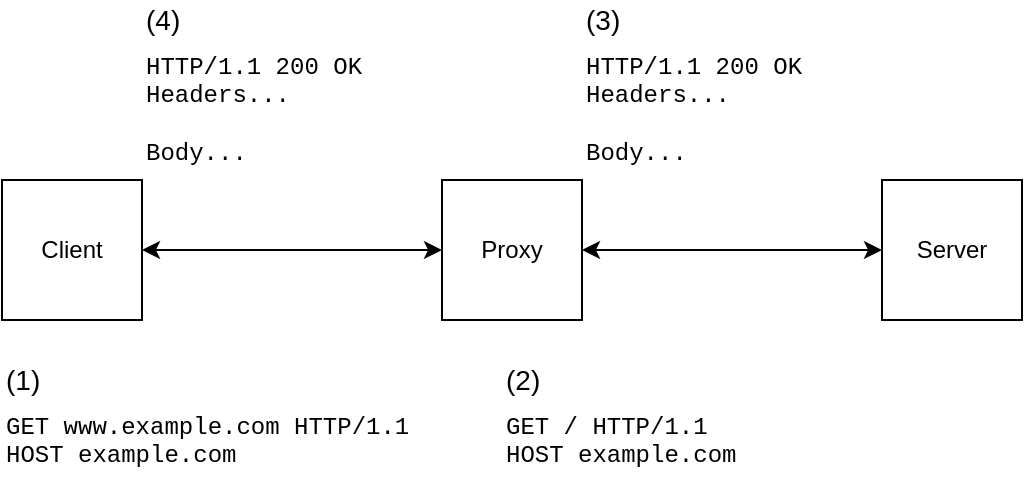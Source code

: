 <mxfile version="14.1.8" type="device"><diagram id="eCAfobISBCX00iorMit7" name="ページ1"><mxGraphModel dx="840" dy="1663" grid="1" gridSize="10" guides="1" tooltips="1" connect="1" arrows="1" fold="1" page="1" pageScale="1" pageWidth="827" pageHeight="1169" math="0" shadow="0"><root><mxCell id="0"/><mxCell id="1" parent="0"/><mxCell id="AkZaL0mE2008linBluCq-2" value="Proxy" style="rounded=0;whiteSpace=wrap;html=1;" vertex="1" parent="1"><mxGeometry x="220" y="400" width="70" height="70" as="geometry"/></mxCell><mxCell id="AkZaL0mE2008linBluCq-3" value="Server" style="rounded=0;whiteSpace=wrap;html=1;" vertex="1" parent="1"><mxGeometry x="440" y="400" width="70" height="70" as="geometry"/></mxCell><mxCell id="AkZaL0mE2008linBluCq-5" value="" style="endArrow=classic;startArrow=classic;html=1;entryX=0;entryY=0.5;entryDx=0;entryDy=0;exitX=1;exitY=0.5;exitDx=0;exitDy=0;" edge="1" parent="1" source="AkZaL0mE2008linBluCq-2" target="AkZaL0mE2008linBluCq-3"><mxGeometry width="50" height="50" relative="1" as="geometry"><mxPoint x="420" y="520" as="sourcePoint"/><mxPoint x="470" y="470" as="targetPoint"/></mxGeometry></mxCell><mxCell id="AkZaL0mE2008linBluCq-6" value="Client" style="rounded=0;whiteSpace=wrap;html=1;" vertex="1" parent="1"><mxGeometry y="400" width="70" height="70" as="geometry"/></mxCell><mxCell id="AkZaL0mE2008linBluCq-7" value="" style="endArrow=classic;startArrow=classic;html=1;exitX=1;exitY=0.5;exitDx=0;exitDy=0;entryX=0;entryY=0.5;entryDx=0;entryDy=0;" edge="1" parent="1" source="AkZaL0mE2008linBluCq-6" target="AkZaL0mE2008linBluCq-2"><mxGeometry width="50" height="50" relative="1" as="geometry"><mxPoint x="300" y="490" as="sourcePoint"/><mxPoint x="190" y="490" as="targetPoint"/></mxGeometry></mxCell><mxCell id="AkZaL0mE2008linBluCq-12" value="" style="group" vertex="1" connectable="0" parent="1"><mxGeometry y="490" width="210" height="60" as="geometry"/></mxCell><mxCell id="AkZaL0mE2008linBluCq-9" value="GET www.example.com HTTP/1.1&lt;br&gt;HOST example.com" style="text;html=1;strokeColor=none;fillColor=none;align=left;verticalAlign=top;whiteSpace=wrap;rounded=0;fontFamily=Courier New;" vertex="1" parent="AkZaL0mE2008linBluCq-12"><mxGeometry y="20" width="210" height="40" as="geometry"/></mxCell><mxCell id="AkZaL0mE2008linBluCq-11" value="(1)" style="text;html=1;strokeColor=none;fillColor=none;align=left;verticalAlign=middle;whiteSpace=wrap;rounded=0;fontFamily=Helvetica;fontSize=14;" vertex="1" parent="AkZaL0mE2008linBluCq-12"><mxGeometry width="40" height="20" as="geometry"/></mxCell><mxCell id="AkZaL0mE2008linBluCq-13" value="" style="group" vertex="1" connectable="0" parent="1"><mxGeometry x="290" y="310" width="210" height="90" as="geometry"/></mxCell><mxCell id="AkZaL0mE2008linBluCq-14" value="HTTP/1.1 200 OK&lt;br&gt;Headers...&lt;br&gt;&lt;br&gt;Body..." style="text;html=1;strokeColor=none;fillColor=none;align=left;verticalAlign=top;whiteSpace=wrap;rounded=0;fontFamily=Courier New;" vertex="1" parent="AkZaL0mE2008linBluCq-13"><mxGeometry y="20" width="210" height="70" as="geometry"/></mxCell><mxCell id="AkZaL0mE2008linBluCq-15" value="(3)" style="text;html=1;strokeColor=none;fillColor=none;align=left;verticalAlign=middle;whiteSpace=wrap;rounded=0;fontFamily=Helvetica;fontSize=14;" vertex="1" parent="AkZaL0mE2008linBluCq-13"><mxGeometry width="40" height="20" as="geometry"/></mxCell><mxCell id="AkZaL0mE2008linBluCq-16" value="" style="group" vertex="1" connectable="0" parent="1"><mxGeometry x="250" y="490" width="210" height="60" as="geometry"/></mxCell><mxCell id="AkZaL0mE2008linBluCq-17" value="GET / HTTP/1.1&lt;br&gt;HOST example.com" style="text;html=1;strokeColor=none;fillColor=none;align=left;verticalAlign=top;whiteSpace=wrap;rounded=0;fontFamily=Courier New;" vertex="1" parent="AkZaL0mE2008linBluCq-16"><mxGeometry y="20" width="210" height="40" as="geometry"/></mxCell><mxCell id="AkZaL0mE2008linBluCq-18" value="(2)" style="text;html=1;strokeColor=none;fillColor=none;align=left;verticalAlign=middle;whiteSpace=wrap;rounded=0;fontFamily=Helvetica;fontSize=14;" vertex="1" parent="AkZaL0mE2008linBluCq-16"><mxGeometry width="40" height="20" as="geometry"/></mxCell><mxCell id="AkZaL0mE2008linBluCq-20" value="" style="group" vertex="1" connectable="0" parent="1"><mxGeometry x="70" y="310" width="210" height="90" as="geometry"/></mxCell><mxCell id="AkZaL0mE2008linBluCq-21" value="HTTP/1.1 200 OK&lt;br&gt;Headers...&lt;br&gt;&lt;br&gt;Body..." style="text;html=1;strokeColor=none;fillColor=none;align=left;verticalAlign=top;whiteSpace=wrap;rounded=0;fontFamily=Courier New;" vertex="1" parent="AkZaL0mE2008linBluCq-20"><mxGeometry y="20" width="210" height="70" as="geometry"/></mxCell><mxCell id="AkZaL0mE2008linBluCq-22" value="(4)" style="text;html=1;strokeColor=none;fillColor=none;align=left;verticalAlign=middle;whiteSpace=wrap;rounded=0;fontFamily=Helvetica;fontSize=14;" vertex="1" parent="AkZaL0mE2008linBluCq-20"><mxGeometry width="40" height="20" as="geometry"/></mxCell></root></mxGraphModel></diagram></mxfile>